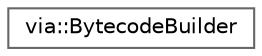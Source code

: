 digraph "Graphical Class Hierarchy"
{
 // LATEX_PDF_SIZE
  bgcolor="transparent";
  edge [fontname=Helvetica,fontsize=10,labelfontname=Helvetica,labelfontsize=10];
  node [fontname=Helvetica,fontsize=10,shape=box,height=0.2,width=0.4];
  rankdir="LR";
  Node0 [id="Node000000",label="via::BytecodeBuilder",height=0.2,width=0.4,color="grey40", fillcolor="white", style="filled",URL="$classvia_1_1BytecodeBuilder.html",tooltip="Builds bytecode from the abstract syntax tree found inside the translation unit context."];
}
